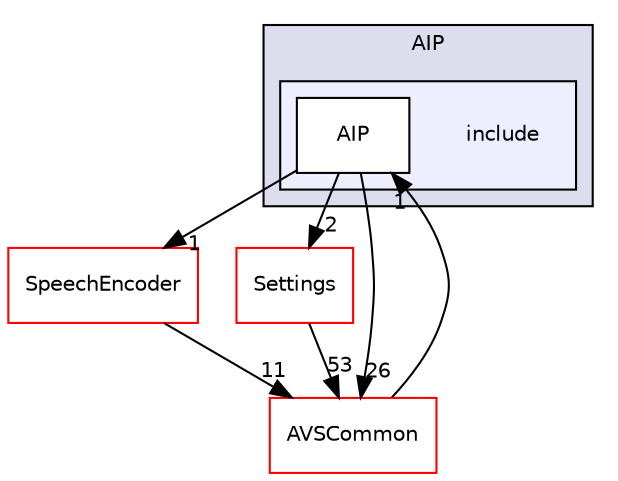 digraph "/home/ANT.AMAZON.COM/womw/workplace/1.19_release/doxy/avs-device-sdk/CapabilityAgents/AIP/include" {
  compound=true
  node [ fontsize="10", fontname="Helvetica"];
  edge [ labelfontsize="10", labelfontname="Helvetica"];
  subgraph clusterdir_cc045affa42b6b559da6861739bda652 {
    graph [ bgcolor="#ddddee", pencolor="black", label="AIP" fontname="Helvetica", fontsize="10", URL="dir_cc045affa42b6b559da6861739bda652.html"]
  subgraph clusterdir_7702e81a4574d959c78d0e2207e83661 {
    graph [ bgcolor="#eeeeff", pencolor="black", label="" URL="dir_7702e81a4574d959c78d0e2207e83661.html"];
    dir_7702e81a4574d959c78d0e2207e83661 [shape=plaintext label="include"];
    dir_99c44a41b01529fab191699ee73b1155 [shape=box label="AIP" color="black" fillcolor="white" style="filled" URL="dir_99c44a41b01529fab191699ee73b1155.html"];
  }
  }
  dir_6b07903b29b547047bfa8a8b819c80bf [shape=box label="SpeechEncoder" fillcolor="white" style="filled" color="red" URL="dir_6b07903b29b547047bfa8a8b819c80bf.html"];
  dir_8ae0dd75af039a94f4269584fb8eef13 [shape=box label="Settings" fillcolor="white" style="filled" color="red" URL="dir_8ae0dd75af039a94f4269584fb8eef13.html"];
  dir_13e65effb2bde530b17b3d5eefcd0266 [shape=box label="AVSCommon" fillcolor="white" style="filled" color="red" URL="dir_13e65effb2bde530b17b3d5eefcd0266.html"];
  dir_6b07903b29b547047bfa8a8b819c80bf->dir_13e65effb2bde530b17b3d5eefcd0266 [headlabel="11", labeldistance=1.5 headhref="dir_000385_000017.html"];
  dir_8ae0dd75af039a94f4269584fb8eef13->dir_13e65effb2bde530b17b3d5eefcd0266 [headlabel="53", labeldistance=1.5 headhref="dir_000375_000017.html"];
  dir_13e65effb2bde530b17b3d5eefcd0266->dir_99c44a41b01529fab191699ee73b1155 [headlabel="1", labeldistance=1.5 headhref="dir_000017_000172.html"];
  dir_99c44a41b01529fab191699ee73b1155->dir_6b07903b29b547047bfa8a8b819c80bf [headlabel="1", labeldistance=1.5 headhref="dir_000172_000385.html"];
  dir_99c44a41b01529fab191699ee73b1155->dir_8ae0dd75af039a94f4269584fb8eef13 [headlabel="2", labeldistance=1.5 headhref="dir_000172_000375.html"];
  dir_99c44a41b01529fab191699ee73b1155->dir_13e65effb2bde530b17b3d5eefcd0266 [headlabel="26", labeldistance=1.5 headhref="dir_000172_000017.html"];
}
